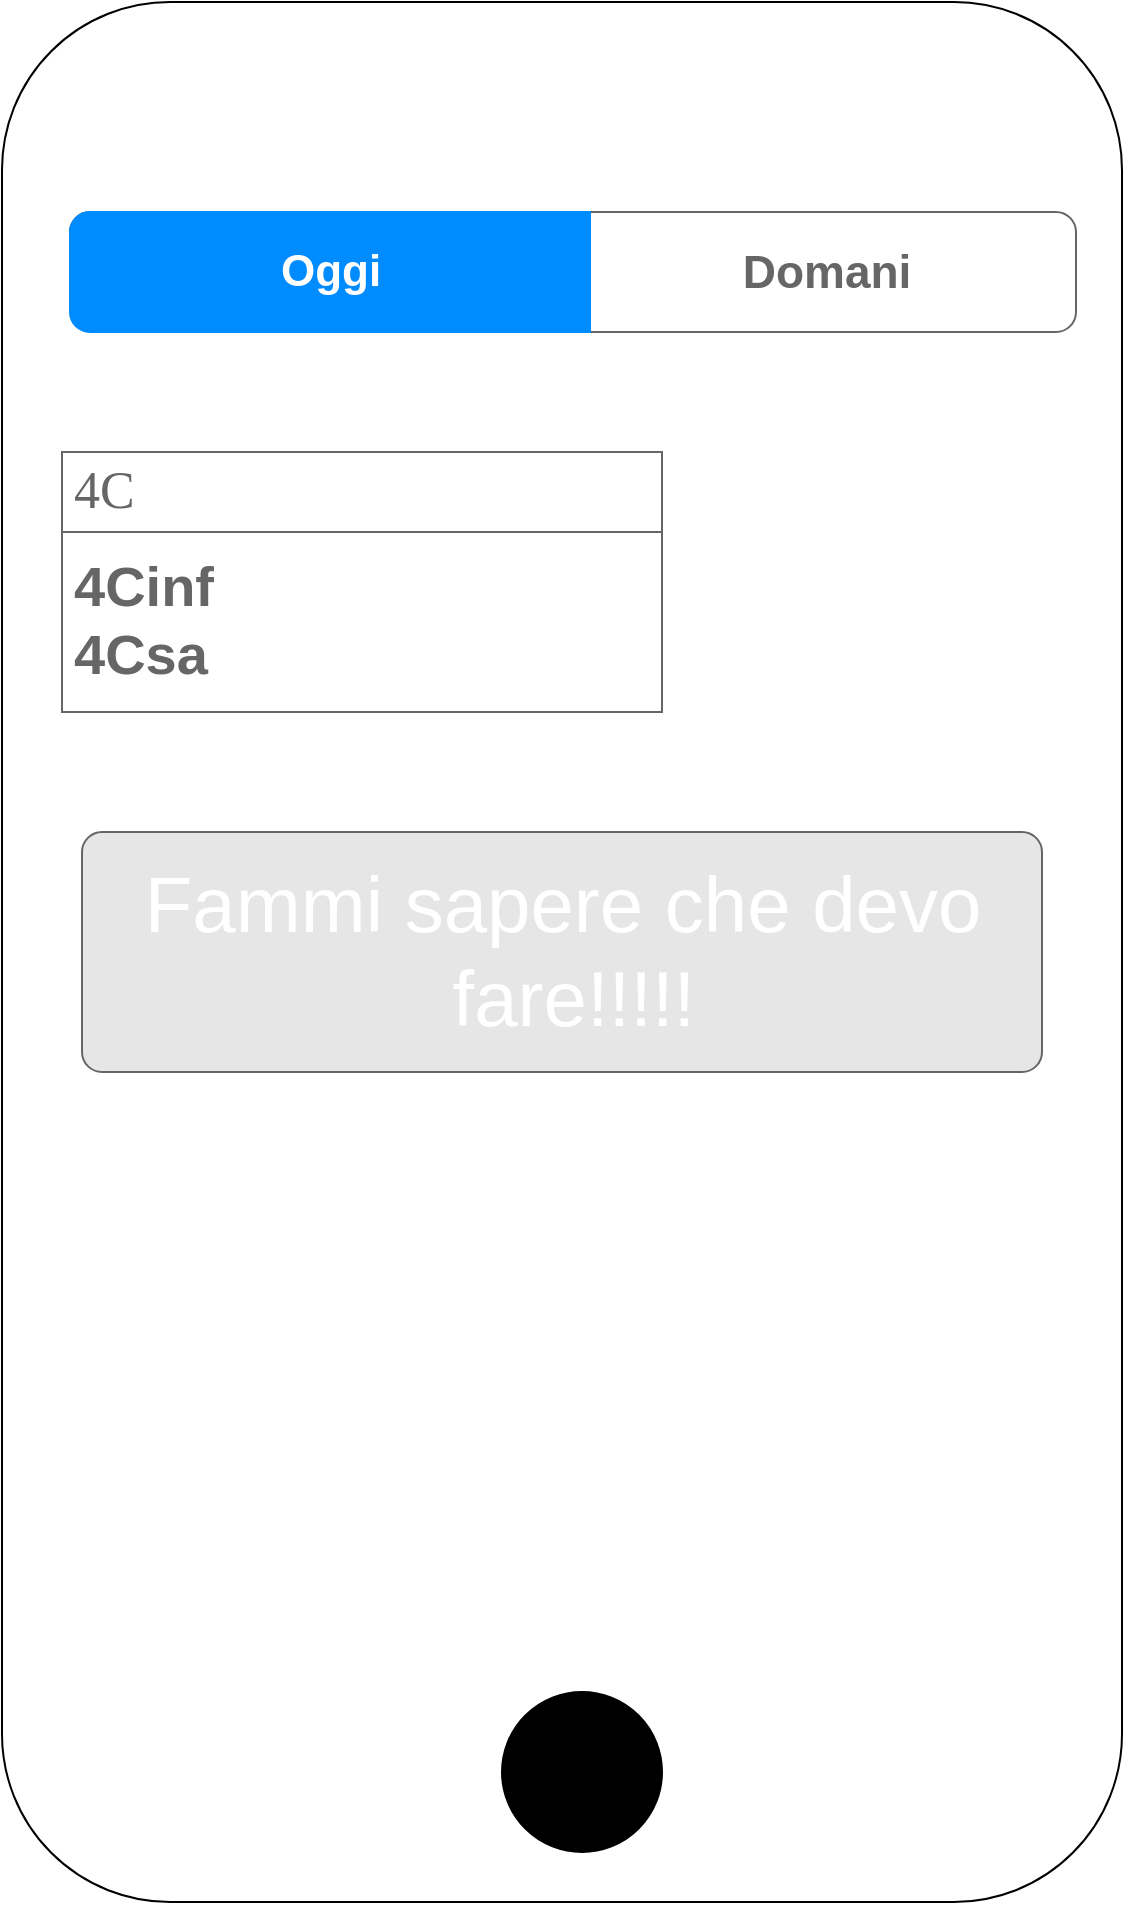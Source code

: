 <mxfile version="14.2.4" type="github">
  <diagram id="7dVKGbhCjhXqmLryuhrd" name="Page-1">
    <mxGraphModel dx="2076" dy="1048" grid="1" gridSize="10" guides="1" tooltips="1" connect="1" arrows="1" fold="1" page="1" pageScale="1" pageWidth="827" pageHeight="1169" math="0" shadow="0">
      <root>
        <mxCell id="0" />
        <mxCell id="1" parent="0" />
        <mxCell id="yeo_NnkGaFtwcMT4tBAO-1" value="" style="rounded=1;whiteSpace=wrap;html=1;" vertex="1" parent="1">
          <mxGeometry x="130" y="85" width="560" height="950" as="geometry" />
        </mxCell>
        <mxCell id="yeo_NnkGaFtwcMT4tBAO-17" value="" style="strokeWidth=1;shadow=0;dashed=0;align=center;html=1;shape=mxgraph.mockup.rrect;rSize=10;fillColor=#ffffff;strokeColor=#666666;" vertex="1" parent="1">
          <mxGeometry x="164" y="190" width="500" height="50" as="geometry" />
        </mxCell>
        <mxCell id="yeo_NnkGaFtwcMT4tBAO-20" value="&lt;font style=&quot;font-size: 23px&quot;&gt;Domani&lt;/font&gt;" style="strokeColor=inherit;fillColor=inherit;gradientColor=inherit;strokeWidth=1;shadow=0;dashed=0;align=center;html=1;shape=mxgraph.mockup.rightButton;rSize=10;fontSize=17;fontColor=#666666;fontStyle=1;resizeHeight=1;" vertex="1" parent="yeo_NnkGaFtwcMT4tBAO-17">
          <mxGeometry x="1" width="251" height="60" relative="1" as="geometry">
            <mxPoint x="-248" as="offset" />
          </mxGeometry>
        </mxCell>
        <mxCell id="yeo_NnkGaFtwcMT4tBAO-21" value="&lt;font style=&quot;font-size: 22px&quot;&gt;Oggi&lt;/font&gt;" style="strokeWidth=1;shadow=0;dashed=0;align=center;html=1;shape=mxgraph.mockup.leftButton;rSize=10;fontSize=17;fontColor=#ffffff;fontStyle=1;fillColor=#008cff;strokeColor=#008cff;resizeHeight=1;" vertex="1" parent="yeo_NnkGaFtwcMT4tBAO-17">
          <mxGeometry width="260" height="60" relative="1" as="geometry" />
        </mxCell>
        <mxCell id="yeo_NnkGaFtwcMT4tBAO-24" value="&lt;font face=&quot;Verdana&quot; style=&quot;font-size: 26px&quot;&gt;4C&lt;/font&gt;" style="strokeWidth=1;shadow=0;dashed=0;align=center;html=1;shape=mxgraph.mockup.text.textBox;fontColor=#666666;align=left;fontSize=17;spacingLeft=4;spacingTop=-3;strokeColor=#666666;mainText=" vertex="1" parent="1">
          <mxGeometry x="160" y="310" width="300" height="40" as="geometry" />
        </mxCell>
        <mxCell id="yeo_NnkGaFtwcMT4tBAO-25" value="&lt;font size=&quot;1&quot;&gt;&lt;b style=&quot;font-size: 28px&quot;&gt;4Cinf&lt;/b&gt;&lt;/font&gt;&lt;br&gt;&lt;font size=&quot;1&quot;&gt;&lt;b style=&quot;font-size: 28px&quot;&gt;4Csa&lt;/b&gt;&lt;/font&gt;" style="strokeWidth=1;shadow=0;dashed=0;align=center;html=1;shape=mxgraph.mockup.text.textBox;fontColor=#666666;align=left;fontSize=17;spacingLeft=4;spacingTop=-3;strokeColor=#666666;mainText=" vertex="1" parent="1">
          <mxGeometry x="160" y="350" width="300" height="90" as="geometry" />
        </mxCell>
        <mxCell id="yeo_NnkGaFtwcMT4tBAO-27" value="&lt;font&gt;&lt;font color=&quot;#ffffff&quot; style=&quot;font-size: 39px&quot;&gt;Fammi sapere che devo&lt;br&gt;&amp;nbsp;&lt;/font&gt;&lt;font color=&quot;#ffffff&quot; style=&quot;font-size: 39px&quot;&gt;fare&lt;/font&gt;&lt;font color=&quot;#ffffff&quot; style=&quot;font-size: 39px&quot;&gt;!!!!!&lt;/font&gt;&lt;/font&gt;" style="strokeWidth=1;shadow=0;dashed=0;align=center;html=1;shape=mxgraph.mockup.buttons.multiButton;strokeColor=#666666;mainText=;subText=;fillColor=#E6E6E6;" vertex="1" parent="1">
          <mxGeometry x="170" y="500" width="480" height="120" as="geometry" />
        </mxCell>
        <mxCell id="yeo_NnkGaFtwcMT4tBAO-28" value="" style="strokeWidth=1;shadow=0;dashed=0;align=center;html=1;shape=mxgraph.mockup.anchor;fontSize=16;fontColor=#ffffff;fontStyle=1;whiteSpace=wrap;" vertex="1" parent="yeo_NnkGaFtwcMT4tBAO-27">
          <mxGeometry y="19.2" width="480" height="48" as="geometry" />
        </mxCell>
        <mxCell id="yeo_NnkGaFtwcMT4tBAO-29" value="" style="strokeWidth=1;shadow=0;dashed=0;align=center;html=1;shape=mxgraph.mockup.anchor;fontSize=12;fontColor=#ffffff;fontStyle=1;whiteSpace=wrap;" vertex="1" parent="yeo_NnkGaFtwcMT4tBAO-27">
          <mxGeometry y="72" width="480" height="24" as="geometry" />
        </mxCell>
        <mxCell id="yeo_NnkGaFtwcMT4tBAO-30" value="" style="ellipse;whiteSpace=wrap;html=1;aspect=fixed;fillColor=#000000;" vertex="1" parent="1">
          <mxGeometry x="380" y="930" width="80" height="80" as="geometry" />
        </mxCell>
      </root>
    </mxGraphModel>
  </diagram>
</mxfile>

